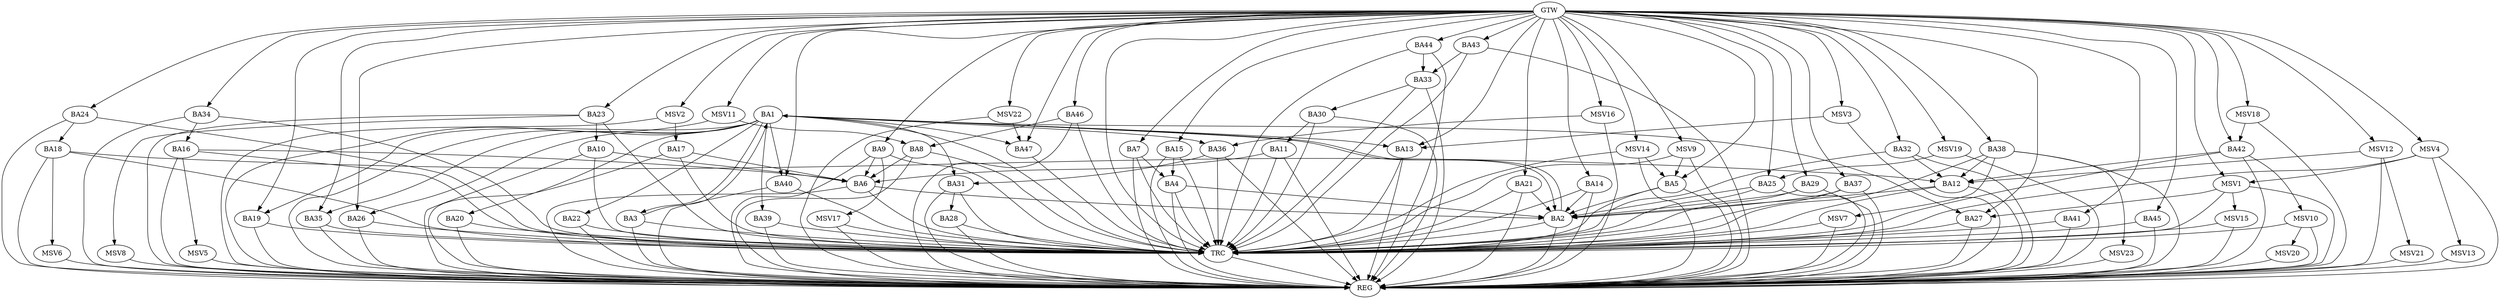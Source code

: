 strict digraph G {
  BA1 [ label="BA1" ];
  BA2 [ label="BA2" ];
  BA3 [ label="BA3" ];
  BA4 [ label="BA4" ];
  BA5 [ label="BA5" ];
  BA6 [ label="BA6" ];
  BA7 [ label="BA7" ];
  BA8 [ label="BA8" ];
  BA9 [ label="BA9" ];
  BA10 [ label="BA10" ];
  BA11 [ label="BA11" ];
  BA12 [ label="BA12" ];
  BA13 [ label="BA13" ];
  BA14 [ label="BA14" ];
  BA15 [ label="BA15" ];
  BA16 [ label="BA16" ];
  BA17 [ label="BA17" ];
  BA18 [ label="BA18" ];
  BA19 [ label="BA19" ];
  BA20 [ label="BA20" ];
  BA21 [ label="BA21" ];
  BA22 [ label="BA22" ];
  BA23 [ label="BA23" ];
  BA24 [ label="BA24" ];
  BA25 [ label="BA25" ];
  BA26 [ label="BA26" ];
  BA27 [ label="BA27" ];
  BA28 [ label="BA28" ];
  BA29 [ label="BA29" ];
  BA30 [ label="BA30" ];
  BA31 [ label="BA31" ];
  BA32 [ label="BA32" ];
  BA33 [ label="BA33" ];
  BA34 [ label="BA34" ];
  BA35 [ label="BA35" ];
  BA36 [ label="BA36" ];
  BA37 [ label="BA37" ];
  BA38 [ label="BA38" ];
  BA39 [ label="BA39" ];
  BA40 [ label="BA40" ];
  BA41 [ label="BA41" ];
  BA42 [ label="BA42" ];
  BA43 [ label="BA43" ];
  BA44 [ label="BA44" ];
  BA45 [ label="BA45" ];
  BA46 [ label="BA46" ];
  BA47 [ label="BA47" ];
  GTW [ label="GTW" ];
  REG [ label="REG" ];
  TRC [ label="TRC" ];
  MSV1 [ label="MSV1" ];
  MSV2 [ label="MSV2" ];
  MSV3 [ label="MSV3" ];
  MSV4 [ label="MSV4" ];
  MSV5 [ label="MSV5" ];
  MSV6 [ label="MSV6" ];
  MSV7 [ label="MSV7" ];
  MSV8 [ label="MSV8" ];
  MSV9 [ label="MSV9" ];
  MSV10 [ label="MSV10" ];
  MSV11 [ label="MSV11" ];
  MSV12 [ label="MSV12" ];
  MSV13 [ label="MSV13" ];
  MSV14 [ label="MSV14" ];
  MSV15 [ label="MSV15" ];
  MSV16 [ label="MSV16" ];
  MSV17 [ label="MSV17" ];
  MSV18 [ label="MSV18" ];
  MSV19 [ label="MSV19" ];
  MSV20 [ label="MSV20" ];
  MSV21 [ label="MSV21" ];
  MSV22 [ label="MSV22" ];
  MSV23 [ label="MSV23" ];
  BA1 -> BA2;
  BA2 -> BA1;
  BA3 -> BA1;
  BA4 -> BA2;
  BA5 -> BA2;
  BA6 -> BA2;
  BA7 -> BA4;
  BA8 -> BA6;
  BA9 -> BA6;
  BA10 -> BA6;
  BA11 -> BA6;
  BA12 -> BA2;
  BA14 -> BA2;
  BA15 -> BA4;
  BA16 -> BA6;
  BA17 -> BA6;
  BA18 -> BA12;
  BA21 -> BA2;
  BA23 -> BA10;
  BA24 -> BA18;
  BA25 -> BA2;
  BA29 -> BA2;
  BA30 -> BA11;
  BA31 -> BA28;
  BA32 -> BA12;
  BA33 -> BA30;
  BA34 -> BA16;
  BA36 -> BA31;
  BA37 -> BA2;
  BA38 -> BA12;
  BA42 -> BA12;
  BA43 -> BA33;
  BA44 -> BA33;
  BA46 -> BA8;
  GTW -> BA5;
  GTW -> BA7;
  GTW -> BA9;
  GTW -> BA13;
  GTW -> BA14;
  GTW -> BA15;
  GTW -> BA19;
  GTW -> BA21;
  GTW -> BA23;
  GTW -> BA24;
  GTW -> BA25;
  GTW -> BA26;
  GTW -> BA27;
  GTW -> BA29;
  GTW -> BA32;
  GTW -> BA34;
  GTW -> BA35;
  GTW -> BA37;
  GTW -> BA38;
  GTW -> BA40;
  GTW -> BA41;
  GTW -> BA42;
  GTW -> BA43;
  GTW -> BA44;
  GTW -> BA45;
  GTW -> BA46;
  GTW -> BA47;
  BA1 -> REG;
  BA2 -> REG;
  BA3 -> REG;
  BA4 -> REG;
  BA5 -> REG;
  BA6 -> REG;
  BA7 -> REG;
  BA8 -> REG;
  BA9 -> REG;
  BA10 -> REG;
  BA11 -> REG;
  BA12 -> REG;
  BA13 -> REG;
  BA14 -> REG;
  BA15 -> REG;
  BA16 -> REG;
  BA17 -> REG;
  BA18 -> REG;
  BA19 -> REG;
  BA20 -> REG;
  BA21 -> REG;
  BA22 -> REG;
  BA23 -> REG;
  BA24 -> REG;
  BA25 -> REG;
  BA26 -> REG;
  BA27 -> REG;
  BA28 -> REG;
  BA29 -> REG;
  BA30 -> REG;
  BA31 -> REG;
  BA32 -> REG;
  BA33 -> REG;
  BA34 -> REG;
  BA35 -> REG;
  BA36 -> REG;
  BA37 -> REG;
  BA38 -> REG;
  BA39 -> REG;
  BA40 -> REG;
  BA41 -> REG;
  BA42 -> REG;
  BA43 -> REG;
  BA44 -> REG;
  BA45 -> REG;
  BA46 -> REG;
  BA1 -> TRC;
  BA2 -> TRC;
  BA3 -> TRC;
  BA4 -> TRC;
  BA5 -> TRC;
  BA6 -> TRC;
  BA7 -> TRC;
  BA8 -> TRC;
  BA9 -> TRC;
  BA10 -> TRC;
  BA11 -> TRC;
  BA12 -> TRC;
  BA13 -> TRC;
  BA14 -> TRC;
  BA15 -> TRC;
  BA16 -> TRC;
  BA17 -> TRC;
  BA18 -> TRC;
  BA19 -> TRC;
  BA20 -> TRC;
  BA21 -> TRC;
  BA22 -> TRC;
  BA23 -> TRC;
  BA24 -> TRC;
  BA25 -> TRC;
  BA26 -> TRC;
  BA27 -> TRC;
  BA28 -> TRC;
  BA29 -> TRC;
  BA30 -> TRC;
  BA31 -> TRC;
  BA32 -> TRC;
  BA33 -> TRC;
  BA34 -> TRC;
  BA35 -> TRC;
  BA36 -> TRC;
  BA37 -> TRC;
  BA38 -> TRC;
  BA39 -> TRC;
  BA40 -> TRC;
  BA41 -> TRC;
  BA42 -> TRC;
  BA43 -> TRC;
  BA44 -> TRC;
  BA45 -> TRC;
  BA46 -> TRC;
  BA47 -> TRC;
  GTW -> TRC;
  TRC -> REG;
  BA1 -> BA40;
  BA1 -> BA13;
  BA1 -> BA31;
  BA1 -> BA27;
  BA1 -> BA19;
  BA1 -> BA20;
  BA1 -> BA22;
  BA1 -> BA47;
  BA1 -> BA39;
  BA1 -> BA36;
  BA1 -> BA3;
  BA1 -> BA26;
  BA1 -> BA35;
  MSV1 -> BA27;
  GTW -> MSV1;
  MSV1 -> REG;
  MSV1 -> TRC;
  MSV2 -> BA17;
  GTW -> MSV2;
  MSV2 -> REG;
  MSV3 -> BA13;
  GTW -> MSV3;
  MSV3 -> REG;
  MSV4 -> MSV1;
  GTW -> MSV4;
  MSV4 -> REG;
  MSV4 -> TRC;
  BA16 -> MSV5;
  MSV5 -> REG;
  BA18 -> MSV6;
  MSV6 -> REG;
  BA38 -> MSV7;
  MSV7 -> REG;
  MSV7 -> TRC;
  BA23 -> MSV8;
  MSV8 -> REG;
  MSV9 -> BA5;
  GTW -> MSV9;
  MSV9 -> REG;
  MSV9 -> TRC;
  BA42 -> MSV10;
  MSV10 -> REG;
  MSV10 -> TRC;
  MSV11 -> BA8;
  GTW -> MSV11;
  MSV11 -> REG;
  MSV12 -> BA12;
  GTW -> MSV12;
  MSV12 -> REG;
  MSV4 -> MSV13;
  MSV13 -> REG;
  MSV14 -> BA5;
  GTW -> MSV14;
  MSV14 -> REG;
  MSV14 -> TRC;
  MSV1 -> MSV15;
  MSV15 -> REG;
  MSV15 -> TRC;
  MSV16 -> BA36;
  GTW -> MSV16;
  MSV16 -> REG;
  BA9 -> MSV17;
  MSV17 -> REG;
  MSV17 -> TRC;
  MSV18 -> BA42;
  GTW -> MSV18;
  MSV18 -> REG;
  MSV19 -> BA25;
  GTW -> MSV19;
  MSV19 -> REG;
  MSV10 -> MSV20;
  MSV20 -> REG;
  MSV12 -> MSV21;
  MSV21 -> REG;
  MSV22 -> BA47;
  GTW -> MSV22;
  MSV22 -> REG;
  BA38 -> MSV23;
  MSV23 -> REG;
}
